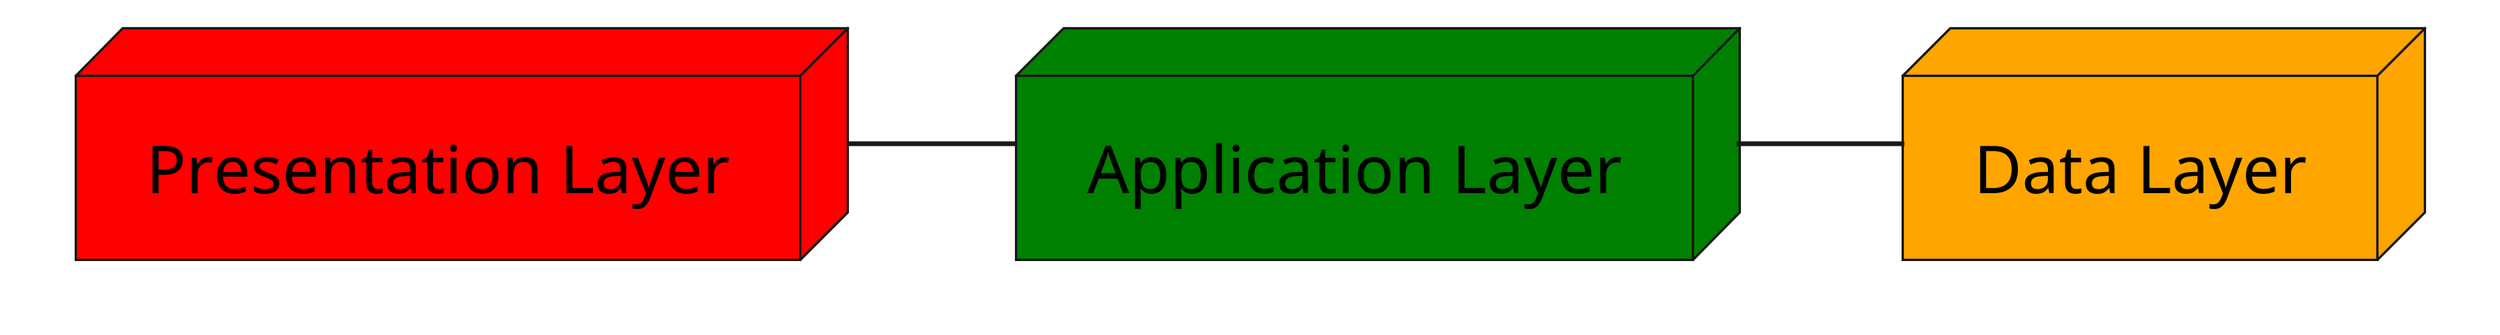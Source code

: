 @startuml
skinparam dpi 600

node 1 as "Presentation Layer" #red
node 2 as "Application Layer" #green
node 3 as "Data Layer" #orange

1 - 2
2 - 3

@enduml